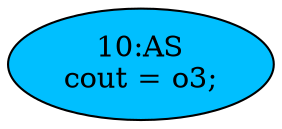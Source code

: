 strict digraph "" {
	node [label="\N"];
	"10:AS"	[ast="<pyverilog.vparser.ast.Assign object at 0x7f8112e73890>",
		def_var="['cout']",
		fillcolor=deepskyblue,
		label="10:AS
cout = o3;",
		statements="[]",
		style=filled,
		typ=Assign,
		use_var="['o3']"];
}
